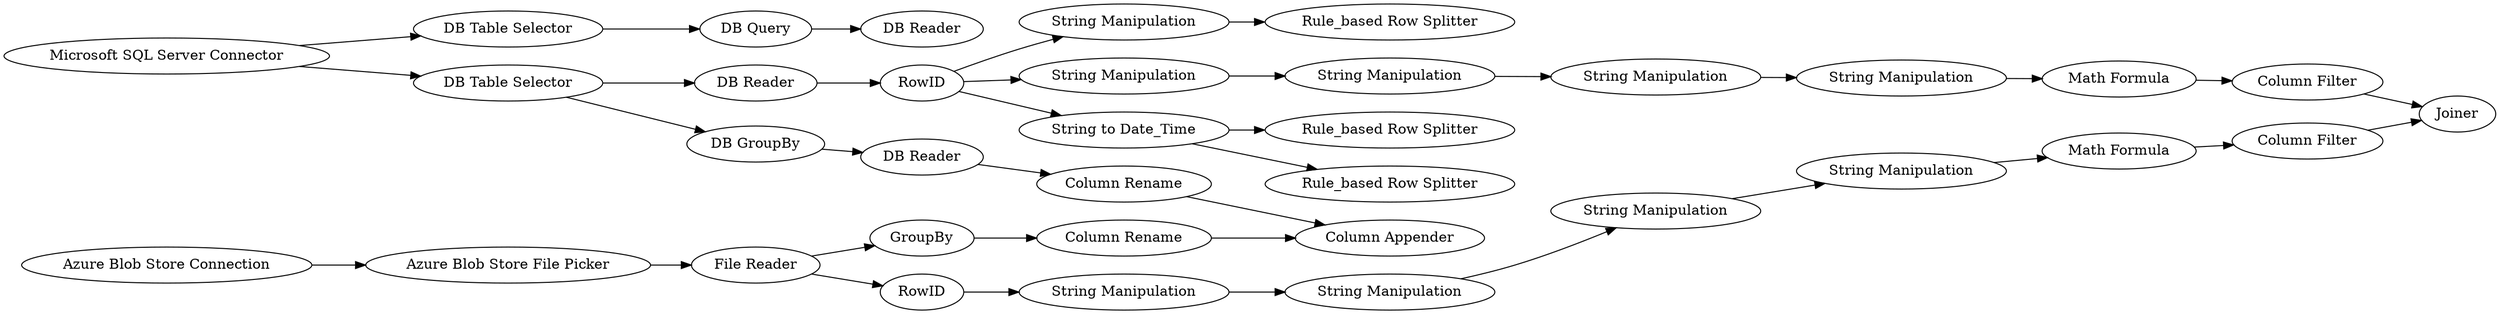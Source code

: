 digraph {
	"-509701313023331110_33" [label="Rule_based Row Splitter"]
	"-509701313023331110_15" [label="DB Reader"]
	"7743686758456065984_12" [label="Column Filter"]
	"-509701313023331110_12" [label="DB Query"]
	"-3920144614249048064_7" [label="String Manipulation"]
	"-509701313023331110_1" [label="Azure Blob Store File Picker"]
	"7743686758456065984_8" [label="String Manipulation"]
	"-509701313023331110_28" [label=RowID]
	"-509701313023331110_34" [label="Rule_based Row Splitter"]
	"-509701313023331110_31" [label="Rule_based Row Splitter"]
	"-509701313023331110_8" [label="DB Table Selector"]
	"-3920144614249048064_12" [label="Column Filter"]
	"-3920144614249048064_10" [label="String Manipulation"]
	"-509701313023331110_25" [label="DB Reader"]
	"-509701313023331110_19" [label=GroupBy]
	"-509701313023331110_21" [label="Column Rename"]
	"-509701313023331110_7" [label="Microsoft SQL Server Connector"]
	"-509701313023331110_13" [label="DB Reader"]
	"-509701313023331110_27" [label=Joiner]
	"-509701313023331110_2" [label="Azure Blob Store Connection"]
	"-509701313023331110_29" [label=RowID]
	"7743686758456065984_10" [label="String Manipulation"]
	"7743686758456065984_11" [label="Math Formula"]
	"-509701313023331110_32" [label="String to Date_Time"]
	"-509701313023331110_30" [label="String Manipulation"]
	"-509701313023331110_20" [label="Column Appender"]
	"7743686758456065984_9" [label="String Manipulation"]
	"-509701313023331110_22" [label="Column Rename"]
	"-3920144614249048064_9" [label="String Manipulation"]
	"-3920144614249048064_11" [label="Math Formula"]
	"7743686758456065984_7" [label="String Manipulation"]
	"-509701313023331110_18" [label="DB GroupBy"]
	"-509701313023331110_6" [label="File Reader"]
	"-3920144614249048064_8" [label="String Manipulation"]
	"-509701313023331110_11" [label="DB Table Selector"]
	"7743686758456065984_12" -> "-509701313023331110_27"
	"-509701313023331110_7" -> "-509701313023331110_8"
	"-509701313023331110_6" -> "-509701313023331110_19"
	"-509701313023331110_25" -> "-509701313023331110_29"
	"-509701313023331110_29" -> "7743686758456065984_7"
	"-509701313023331110_11" -> "-509701313023331110_12"
	"-509701313023331110_22" -> "-509701313023331110_20"
	"-509701313023331110_8" -> "-509701313023331110_25"
	"7743686758456065984_9" -> "7743686758456065984_10"
	"-509701313023331110_18" -> "-509701313023331110_15"
	"7743686758456065984_8" -> "7743686758456065984_9"
	"-509701313023331110_15" -> "-509701313023331110_21"
	"-509701313023331110_8" -> "-509701313023331110_18"
	"-509701313023331110_7" -> "-509701313023331110_11"
	"-3920144614249048064_7" -> "-3920144614249048064_8"
	"-509701313023331110_32" -> "-509701313023331110_34"
	"-3920144614249048064_12" -> "-509701313023331110_27"
	"-509701313023331110_29" -> "-509701313023331110_32"
	"-509701313023331110_28" -> "-3920144614249048064_7"
	"-509701313023331110_6" -> "-509701313023331110_28"
	"-509701313023331110_1" -> "-509701313023331110_6"
	"-509701313023331110_21" -> "-509701313023331110_20"
	"-509701313023331110_2" -> "-509701313023331110_1"
	"-509701313023331110_32" -> "-509701313023331110_33"
	"-3920144614249048064_8" -> "-3920144614249048064_9"
	"-3920144614249048064_9" -> "-3920144614249048064_10"
	"-3920144614249048064_11" -> "-3920144614249048064_12"
	"-3920144614249048064_10" -> "-3920144614249048064_11"
	"7743686758456065984_10" -> "7743686758456065984_11"
	"-509701313023331110_30" -> "-509701313023331110_31"
	"-509701313023331110_12" -> "-509701313023331110_13"
	"7743686758456065984_11" -> "7743686758456065984_12"
	"-509701313023331110_19" -> "-509701313023331110_22"
	"-509701313023331110_29" -> "-509701313023331110_30"
	"7743686758456065984_7" -> "7743686758456065984_8"
	rankdir=LR
}
